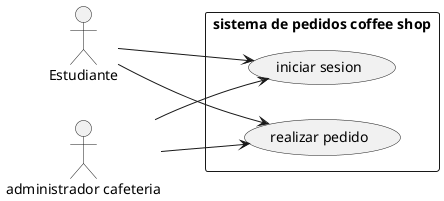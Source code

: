 @startuml casosUsoCoffeShop
left to right direction
actor "Estudiante" as est
actor "administrador cafeteria" as admin 

rectangle "sistema de pedidos coffee shop"{
    usecase "iniciar sesion" as UC1
    usecase "realizar pedido" as UC2
}

est --> UC1
est --> UC2
admin -->UC1
admin -->UC2
@enduml
